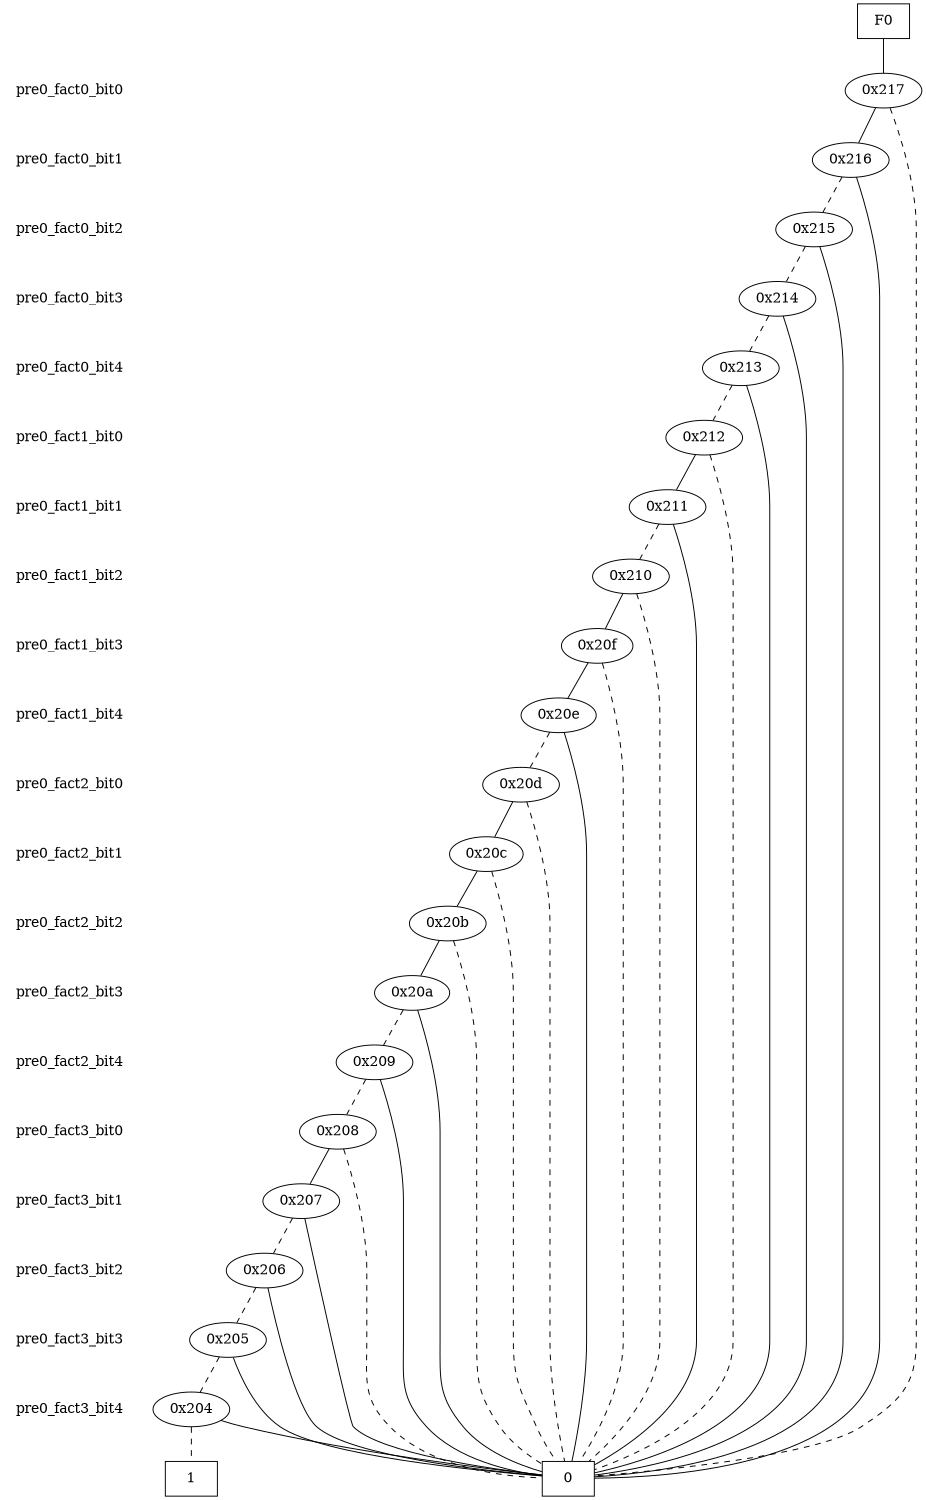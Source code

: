 digraph "DD" {
size = "7.5,10"
center = true;
edge [dir = none];
{ node [shape = plaintext];
  edge [style = invis];
  "CONST NODES" [style = invis];
" pre0_fact0_bit0 " -> " pre0_fact0_bit1 " -> " pre0_fact0_bit2 " -> " pre0_fact0_bit3 " -> " pre0_fact0_bit4 " -> " pre0_fact1_bit0 " -> " pre0_fact1_bit1 " -> " pre0_fact1_bit2 " -> " pre0_fact1_bit3 " -> " pre0_fact1_bit4 " -> " pre0_fact2_bit0 " -> " pre0_fact2_bit1 " -> " pre0_fact2_bit2 " -> " pre0_fact2_bit3 " -> " pre0_fact2_bit4 " -> " pre0_fact3_bit0 " -> " pre0_fact3_bit1 " -> " pre0_fact3_bit2 " -> " pre0_fact3_bit3 " -> " pre0_fact3_bit4 " -> "CONST NODES"; 
}
{ rank = same; node [shape = box]; edge [style = invis];
"F0"; }
{ rank = same; " pre0_fact0_bit0 ";
"0x217";
}
{ rank = same; " pre0_fact0_bit1 ";
"0x216";
}
{ rank = same; " pre0_fact0_bit2 ";
"0x215";
}
{ rank = same; " pre0_fact0_bit3 ";
"0x214";
}
{ rank = same; " pre0_fact0_bit4 ";
"0x213";
}
{ rank = same; " pre0_fact1_bit0 ";
"0x212";
}
{ rank = same; " pre0_fact1_bit1 ";
"0x211";
}
{ rank = same; " pre0_fact1_bit2 ";
"0x210";
}
{ rank = same; " pre0_fact1_bit3 ";
"0x20f";
}
{ rank = same; " pre0_fact1_bit4 ";
"0x20e";
}
{ rank = same; " pre0_fact2_bit0 ";
"0x20d";
}
{ rank = same; " pre0_fact2_bit1 ";
"0x20c";
}
{ rank = same; " pre0_fact2_bit2 ";
"0x20b";
}
{ rank = same; " pre0_fact2_bit3 ";
"0x20a";
}
{ rank = same; " pre0_fact2_bit4 ";
"0x209";
}
{ rank = same; " pre0_fact3_bit0 ";
"0x208";
}
{ rank = same; " pre0_fact3_bit1 ";
"0x207";
}
{ rank = same; " pre0_fact3_bit2 ";
"0x206";
}
{ rank = same; " pre0_fact3_bit3 ";
"0x205";
}
{ rank = same; " pre0_fact3_bit4 ";
"0x204";
}
{ rank = same; "CONST NODES";
{ node [shape = box]; "0x10b";
"0x10a";
}
}
"F0" -> "0x217" [style = solid];
"0x217" -> "0x216";
"0x217" -> "0x10b" [style = dashed];
"0x216" -> "0x10b";
"0x216" -> "0x215" [style = dashed];
"0x215" -> "0x10b";
"0x215" -> "0x214" [style = dashed];
"0x214" -> "0x10b";
"0x214" -> "0x213" [style = dashed];
"0x213" -> "0x10b";
"0x213" -> "0x212" [style = dashed];
"0x212" -> "0x211";
"0x212" -> "0x10b" [style = dashed];
"0x211" -> "0x10b";
"0x211" -> "0x210" [style = dashed];
"0x210" -> "0x20f";
"0x210" -> "0x10b" [style = dashed];
"0x20f" -> "0x20e";
"0x20f" -> "0x10b" [style = dashed];
"0x20e" -> "0x10b";
"0x20e" -> "0x20d" [style = dashed];
"0x20d" -> "0x20c";
"0x20d" -> "0x10b" [style = dashed];
"0x20c" -> "0x20b";
"0x20c" -> "0x10b" [style = dashed];
"0x20b" -> "0x20a";
"0x20b" -> "0x10b" [style = dashed];
"0x20a" -> "0x10b";
"0x20a" -> "0x209" [style = dashed];
"0x209" -> "0x10b";
"0x209" -> "0x208" [style = dashed];
"0x208" -> "0x207";
"0x208" -> "0x10b" [style = dashed];
"0x207" -> "0x10b";
"0x207" -> "0x206" [style = dashed];
"0x206" -> "0x10b";
"0x206" -> "0x205" [style = dashed];
"0x205" -> "0x10b";
"0x205" -> "0x204" [style = dashed];
"0x204" -> "0x10b";
"0x204" -> "0x10a" [style = dashed];
"0x10b" [label = "0"];
"0x10a" [label = "1"];
}
